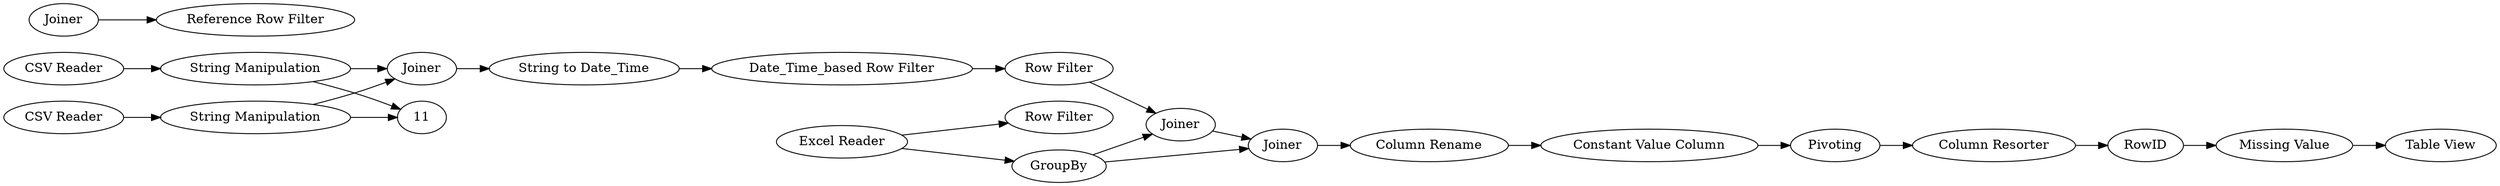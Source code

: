 digraph {
	1 [label="Excel Reader"]
	2 [label="CSV Reader"]
	3 [label="CSV Reader"]
	4 [label="String Manipulation"]
	5 [label="String Manipulation"]
	6 [label=Joiner]
	10 [label=Joiner]
	8 [label=Joiner]
	9 [label="Reference Row Filter"]
	13 [label="String to Date_Time"]
	14 [label="Date_Time_based Row Filter"]
	15 [label="Row Filter"]
	16 [label=GroupBy]
	17 [label="Row Filter"]
	18 [label=Joiner]
	19 [label="Column Rename"]
	20 [label=Pivoting]
	21 [label="Constant Value Column"]
	22 [label="Column Resorter"]
	24 [label="Table View"]
	25 [label=RowID]
	26 [label="Missing Value"]
	8 -> 9
	1 -> 16
	1 -> 17
	2 -> 4
	3 -> 5
	4 -> 6
	4 -> 11
	5 -> 6
	5 -> 11
	6 -> 13
	10 -> 18
	13 -> 14
	14 -> 15
	15 -> 10
	16 -> 10
	16 -> 18
	18 -> 19
	19 -> 21
	20 -> 22
	21 -> 20
	22 -> 25
	25 -> 26
	26 -> 24
	rankdir=LR
}
